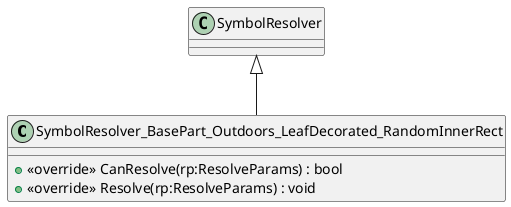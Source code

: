@startuml
class SymbolResolver_BasePart_Outdoors_LeafDecorated_RandomInnerRect {
    + <<override>> CanResolve(rp:ResolveParams) : bool
    + <<override>> Resolve(rp:ResolveParams) : void
}
SymbolResolver <|-- SymbolResolver_BasePart_Outdoors_LeafDecorated_RandomInnerRect
@enduml
